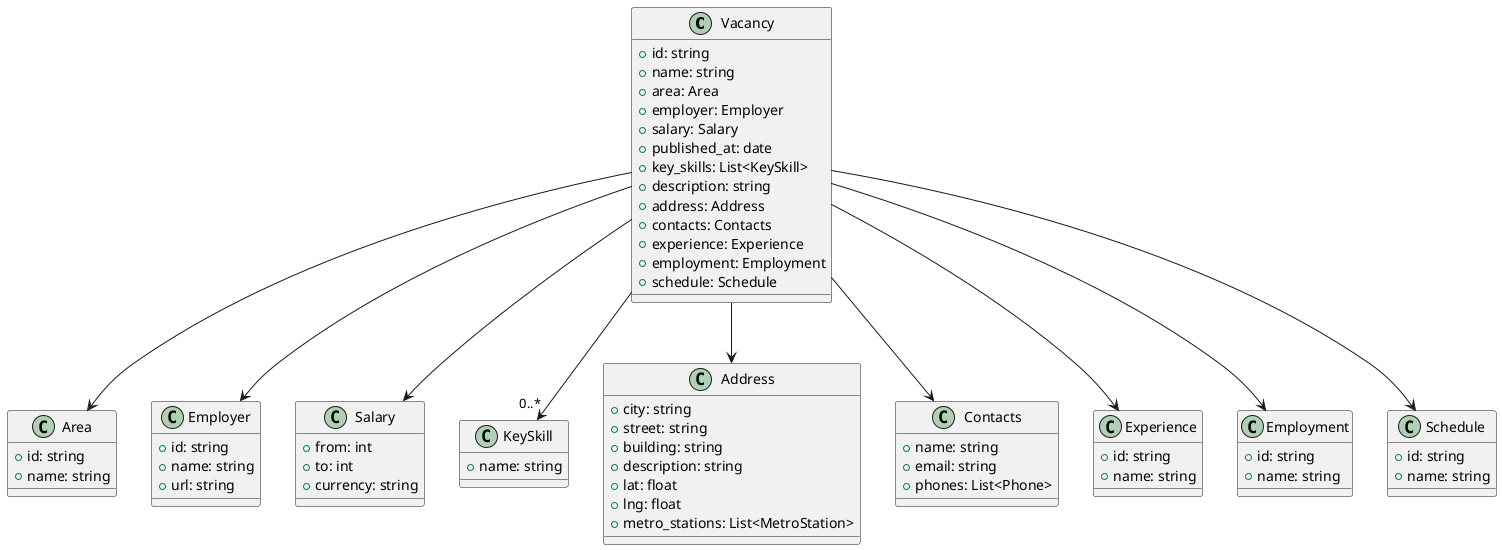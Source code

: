 @startuml VacancyFullModel
class Vacancy {
    +id: string
    +name: string
    +area: Area
    +employer: Employer
    +salary: Salary
    +published_at: date
    +key_skills: List<KeySkill>
    +description: string
    +address: Address
    +contacts: Contacts
    +experience: Experience
    +employment: Employment
    +schedule: Schedule
}

class Area {
    +id: string
    +name: string
}

class Employer {
    +id: string
    +name: string
    +url: string
}

class Salary {
    +from: int
    +to: int
    +currency: string
}

class KeySkill {
    +name: string
}

class Address {
    +city: string
    +street: string
    +building: string
    +description: string
    +lat: float
    +lng: float
    +metro_stations: List<MetroStation>
}

class Contacts {
    +name: string
    +email: string
    +phones: List<Phone>
}

class Experience {
    +id: string
    +name: string
}

class Employment {
    +id: string
    +name: string
}

class Schedule {
    +id: string
    +name: string
}

Vacancy --> Area
Vacancy --> Employer
Vacancy --> Salary
Vacancy --> "0..*" KeySkill
Vacancy --> Address
Vacancy --> Contacts
Vacancy --> Experience
Vacancy --> Employment
Vacancy --> Schedule
@enduml
